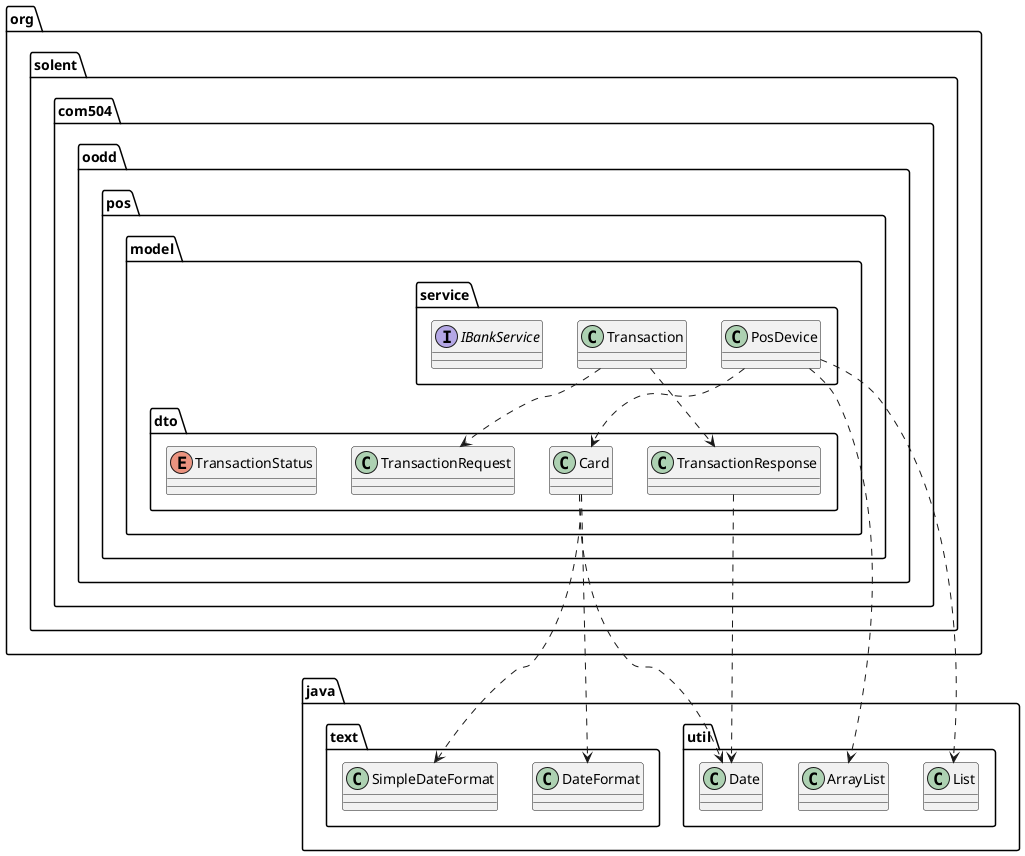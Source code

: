 @startuml
class java.text.DateFormat
class java.text.SimpleDateFormat
class java.util.ArrayList
class java.util.Date
class java.util.List
class org.solent.com504.oodd.pos.model.dto.Card
class org.solent.com504.oodd.pos.model.dto.TransactionRequest
class org.solent.com504.oodd.pos.model.dto.TransactionResponse
class org.solent.com504.oodd.pos.model.service.PosDevice
class org.solent.com504.oodd.pos.model.service.Transaction
enum org.solent.com504.oodd.pos.model.dto.TransactionStatus
interface org.solent.com504.oodd.pos.model.service.IBankService
org.solent.com504.oodd.pos.model.dto.Card ..> java.text.DateFormat
org.solent.com504.oodd.pos.model.dto.Card ..> java.text.SimpleDateFormat
org.solent.com504.oodd.pos.model.dto.Card ..> java.util.Date
org.solent.com504.oodd.pos.model.dto.TransactionResponse ..> java.util.Date
org.solent.com504.oodd.pos.model.service.PosDevice ..> java.util.ArrayList
org.solent.com504.oodd.pos.model.service.PosDevice ..> java.util.List
org.solent.com504.oodd.pos.model.service.PosDevice ..> org.solent.com504.oodd.pos.model.dto.Card
org.solent.com504.oodd.pos.model.service.Transaction ..> org.solent.com504.oodd.pos.model.dto.TransactionRequest
org.solent.com504.oodd.pos.model.service.Transaction ..> org.solent.com504.oodd.pos.model.dto.TransactionResponse
@enduml
